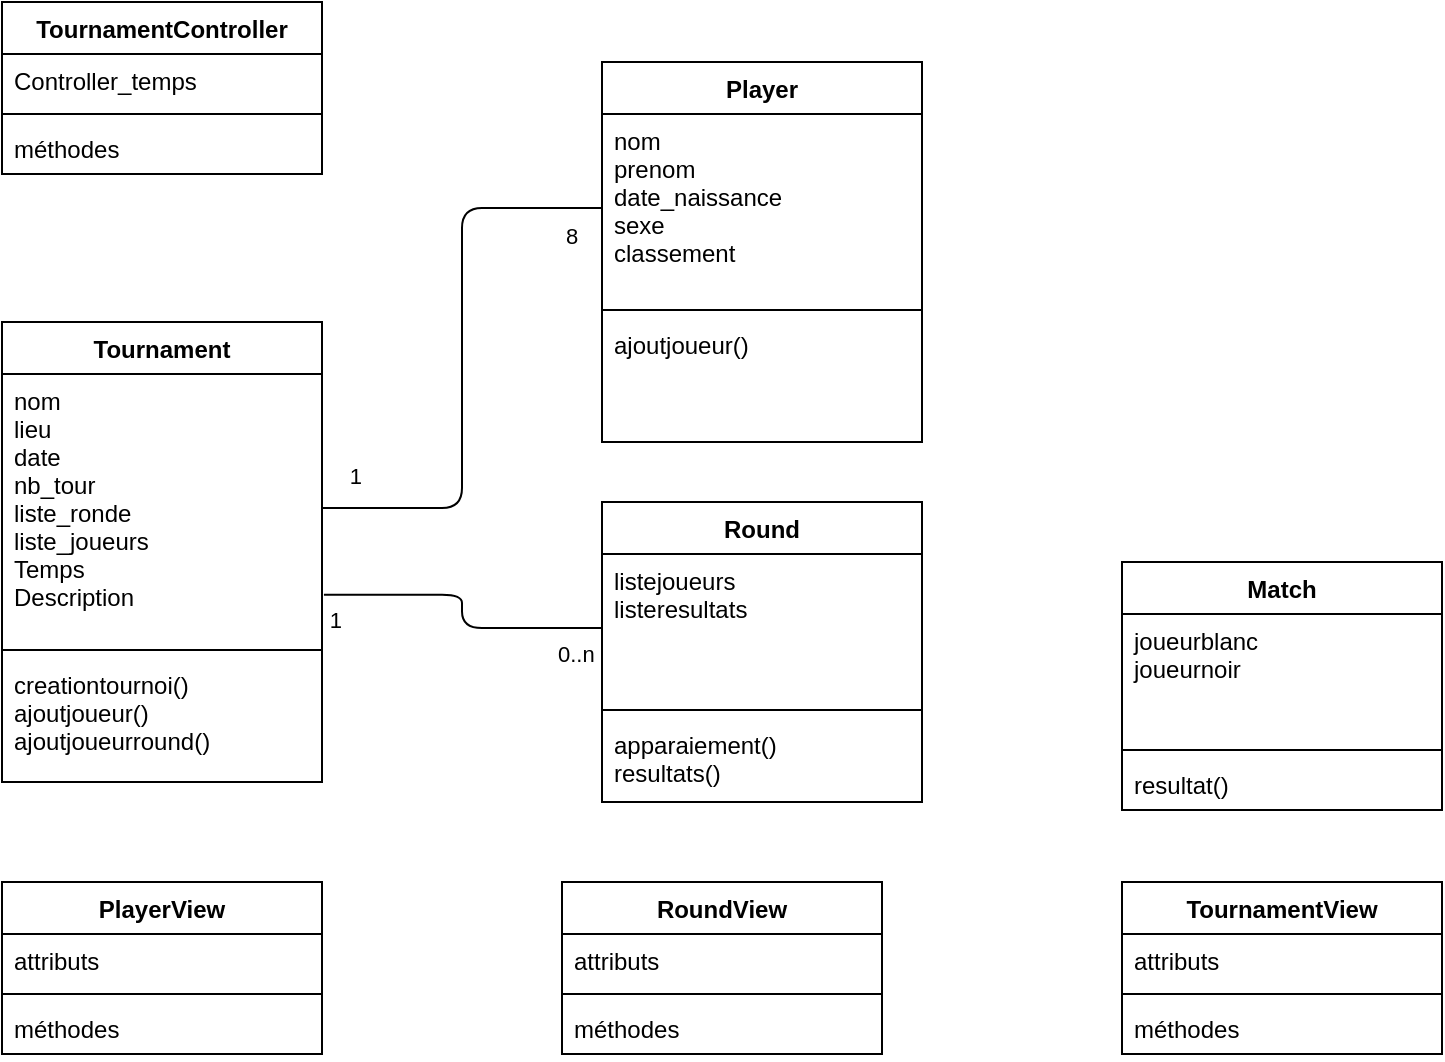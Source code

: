 <mxfile version="14.6.13" type="device"><diagram id="jD-L4EG2EkRNWfBdZqCQ" name="Page-1"><mxGraphModel dx="1106" dy="814" grid="1" gridSize="10" guides="1" tooltips="1" connect="1" arrows="1" fold="1" page="1" pageScale="1" pageWidth="827" pageHeight="1169" math="0" shadow="0"><root><mxCell id="0"/><mxCell id="1" parent="0"/><mxCell id="DvzfocTbg4C-KsFFwemT-1" value="TournamentController" style="swimlane;fontStyle=1;align=center;verticalAlign=top;childLayout=stackLayout;horizontal=1;startSize=26;horizontalStack=0;resizeParent=1;resizeParentMax=0;resizeLast=0;collapsible=1;marginBottom=0;" parent="1" vertex="1"><mxGeometry x="120" y="40" width="160" height="86" as="geometry"/></mxCell><mxCell id="DvzfocTbg4C-KsFFwemT-2" value="Controller_temps" style="text;strokeColor=none;fillColor=none;align=left;verticalAlign=top;spacingLeft=4;spacingRight=4;overflow=hidden;rotatable=0;points=[[0,0.5],[1,0.5]];portConstraint=eastwest;" parent="DvzfocTbg4C-KsFFwemT-1" vertex="1"><mxGeometry y="26" width="160" height="26" as="geometry"/></mxCell><mxCell id="DvzfocTbg4C-KsFFwemT-3" value="" style="line;strokeWidth=1;fillColor=none;align=left;verticalAlign=middle;spacingTop=-1;spacingLeft=3;spacingRight=3;rotatable=0;labelPosition=right;points=[];portConstraint=eastwest;" parent="DvzfocTbg4C-KsFFwemT-1" vertex="1"><mxGeometry y="52" width="160" height="8" as="geometry"/></mxCell><mxCell id="DvzfocTbg4C-KsFFwemT-4" value="méthodes&#10;" style="text;strokeColor=none;fillColor=none;align=left;verticalAlign=top;spacingLeft=4;spacingRight=4;overflow=hidden;rotatable=0;points=[[0,0.5],[1,0.5]];portConstraint=eastwest;" parent="DvzfocTbg4C-KsFFwemT-1" vertex="1"><mxGeometry y="60" width="160" height="26" as="geometry"/></mxCell><mxCell id="eEoG3saoKk7l27hgoE5M-1" value="Round" style="swimlane;fontStyle=1;align=center;verticalAlign=top;childLayout=stackLayout;horizontal=1;startSize=26;horizontalStack=0;resizeParent=1;resizeParentMax=0;resizeLast=0;collapsible=1;marginBottom=0;" parent="1" vertex="1"><mxGeometry x="420" y="290" width="160" height="150" as="geometry"/></mxCell><mxCell id="eEoG3saoKk7l27hgoE5M-2" value="listejoueurs&#10;listeresultats" style="text;strokeColor=none;fillColor=none;align=left;verticalAlign=top;spacingLeft=4;spacingRight=4;overflow=hidden;rotatable=0;points=[[0,0.5],[1,0.5]];portConstraint=eastwest;" parent="eEoG3saoKk7l27hgoE5M-1" vertex="1"><mxGeometry y="26" width="160" height="74" as="geometry"/></mxCell><mxCell id="eEoG3saoKk7l27hgoE5M-3" value="" style="line;strokeWidth=1;fillColor=none;align=left;verticalAlign=middle;spacingTop=-1;spacingLeft=3;spacingRight=3;rotatable=0;labelPosition=right;points=[];portConstraint=eastwest;" parent="eEoG3saoKk7l27hgoE5M-1" vertex="1"><mxGeometry y="100" width="160" height="8" as="geometry"/></mxCell><mxCell id="eEoG3saoKk7l27hgoE5M-4" value="apparaiement()&#10;resultats()" style="text;strokeColor=none;fillColor=none;align=left;verticalAlign=top;spacingLeft=4;spacingRight=4;overflow=hidden;rotatable=0;points=[[0,0.5],[1,0.5]];portConstraint=eastwest;" parent="eEoG3saoKk7l27hgoE5M-1" vertex="1"><mxGeometry y="108" width="160" height="42" as="geometry"/></mxCell><mxCell id="eEoG3saoKk7l27hgoE5M-5" value="Player" style="swimlane;fontStyle=1;align=center;verticalAlign=top;childLayout=stackLayout;horizontal=1;startSize=26;horizontalStack=0;resizeParent=1;resizeParentMax=0;resizeLast=0;collapsible=1;marginBottom=0;" parent="1" vertex="1"><mxGeometry x="420" y="70" width="160" height="190" as="geometry"/></mxCell><mxCell id="eEoG3saoKk7l27hgoE5M-6" value="nom&#10;prenom&#10;date_naissance&#10;sexe&#10;classement" style="text;strokeColor=none;fillColor=none;align=left;verticalAlign=top;spacingLeft=4;spacingRight=4;overflow=hidden;rotatable=0;points=[[0,0.5],[1,0.5]];portConstraint=eastwest;" parent="eEoG3saoKk7l27hgoE5M-5" vertex="1"><mxGeometry y="26" width="160" height="94" as="geometry"/></mxCell><mxCell id="eEoG3saoKk7l27hgoE5M-7" value="" style="line;strokeWidth=1;fillColor=none;align=left;verticalAlign=middle;spacingTop=-1;spacingLeft=3;spacingRight=3;rotatable=0;labelPosition=right;points=[];portConstraint=eastwest;" parent="eEoG3saoKk7l27hgoE5M-5" vertex="1"><mxGeometry y="120" width="160" height="8" as="geometry"/></mxCell><mxCell id="eEoG3saoKk7l27hgoE5M-8" value="ajoutjoueur()&#10;" style="text;strokeColor=none;fillColor=none;align=left;verticalAlign=top;spacingLeft=4;spacingRight=4;overflow=hidden;rotatable=0;points=[[0,0.5],[1,0.5]];portConstraint=eastwest;" parent="eEoG3saoKk7l27hgoE5M-5" vertex="1"><mxGeometry y="128" width="160" height="62" as="geometry"/></mxCell><mxCell id="eEoG3saoKk7l27hgoE5M-9" value="Match" style="swimlane;fontStyle=1;align=center;verticalAlign=top;childLayout=stackLayout;horizontal=1;startSize=26;horizontalStack=0;resizeParent=1;resizeParentMax=0;resizeLast=0;collapsible=1;marginBottom=0;" parent="1" vertex="1"><mxGeometry x="680" y="320" width="160" height="124" as="geometry"/></mxCell><mxCell id="eEoG3saoKk7l27hgoE5M-10" value="joueurblanc&#10;joueurnoir&#10;" style="text;strokeColor=none;fillColor=none;align=left;verticalAlign=top;spacingLeft=4;spacingRight=4;overflow=hidden;rotatable=0;points=[[0,0.5],[1,0.5]];portConstraint=eastwest;" parent="eEoG3saoKk7l27hgoE5M-9" vertex="1"><mxGeometry y="26" width="160" height="64" as="geometry"/></mxCell><mxCell id="eEoG3saoKk7l27hgoE5M-11" value="" style="line;strokeWidth=1;fillColor=none;align=left;verticalAlign=middle;spacingTop=-1;spacingLeft=3;spacingRight=3;rotatable=0;labelPosition=right;points=[];portConstraint=eastwest;" parent="eEoG3saoKk7l27hgoE5M-9" vertex="1"><mxGeometry y="90" width="160" height="8" as="geometry"/></mxCell><mxCell id="eEoG3saoKk7l27hgoE5M-12" value="resultat()" style="text;strokeColor=none;fillColor=none;align=left;verticalAlign=top;spacingLeft=4;spacingRight=4;overflow=hidden;rotatable=0;points=[[0,0.5],[1,0.5]];portConstraint=eastwest;" parent="eEoG3saoKk7l27hgoE5M-9" vertex="1"><mxGeometry y="98" width="160" height="26" as="geometry"/></mxCell><mxCell id="eEoG3saoKk7l27hgoE5M-13" value="PlayerView" style="swimlane;fontStyle=1;align=center;verticalAlign=top;childLayout=stackLayout;horizontal=1;startSize=26;horizontalStack=0;resizeParent=1;resizeParentMax=0;resizeLast=0;collapsible=1;marginBottom=0;" parent="1" vertex="1"><mxGeometry x="120" y="480" width="160" height="86" as="geometry"/></mxCell><mxCell id="eEoG3saoKk7l27hgoE5M-14" value="attributs" style="text;strokeColor=none;fillColor=none;align=left;verticalAlign=top;spacingLeft=4;spacingRight=4;overflow=hidden;rotatable=0;points=[[0,0.5],[1,0.5]];portConstraint=eastwest;" parent="eEoG3saoKk7l27hgoE5M-13" vertex="1"><mxGeometry y="26" width="160" height="26" as="geometry"/></mxCell><mxCell id="eEoG3saoKk7l27hgoE5M-15" value="" style="line;strokeWidth=1;fillColor=none;align=left;verticalAlign=middle;spacingTop=-1;spacingLeft=3;spacingRight=3;rotatable=0;labelPosition=right;points=[];portConstraint=eastwest;" parent="eEoG3saoKk7l27hgoE5M-13" vertex="1"><mxGeometry y="52" width="160" height="8" as="geometry"/></mxCell><mxCell id="eEoG3saoKk7l27hgoE5M-16" value="méthodes&#10;" style="text;strokeColor=none;fillColor=none;align=left;verticalAlign=top;spacingLeft=4;spacingRight=4;overflow=hidden;rotatable=0;points=[[0,0.5],[1,0.5]];portConstraint=eastwest;" parent="eEoG3saoKk7l27hgoE5M-13" vertex="1"><mxGeometry y="60" width="160" height="26" as="geometry"/></mxCell><mxCell id="eEoG3saoKk7l27hgoE5M-17" value="Tournament" style="swimlane;fontStyle=1;align=center;verticalAlign=top;childLayout=stackLayout;horizontal=1;startSize=26;horizontalStack=0;resizeParent=1;resizeParentMax=0;resizeLast=0;collapsible=1;marginBottom=0;" parent="1" vertex="1"><mxGeometry x="120" y="200" width="160" height="230" as="geometry"/></mxCell><mxCell id="eEoG3saoKk7l27hgoE5M-18" value="nom&#10;lieu&#10;date&#10;nb_tour&#10;liste_ronde&#10;liste_joueurs&#10;Temps&#10;Description" style="text;strokeColor=none;fillColor=none;align=left;verticalAlign=top;spacingLeft=4;spacingRight=4;overflow=hidden;rotatable=0;points=[[0,0.5],[1,0.5]];portConstraint=eastwest;" parent="eEoG3saoKk7l27hgoE5M-17" vertex="1"><mxGeometry y="26" width="160" height="134" as="geometry"/></mxCell><mxCell id="eEoG3saoKk7l27hgoE5M-19" value="" style="line;strokeWidth=1;fillColor=none;align=left;verticalAlign=middle;spacingTop=-1;spacingLeft=3;spacingRight=3;rotatable=0;labelPosition=right;points=[];portConstraint=eastwest;" parent="eEoG3saoKk7l27hgoE5M-17" vertex="1"><mxGeometry y="160" width="160" height="8" as="geometry"/></mxCell><mxCell id="eEoG3saoKk7l27hgoE5M-20" value="creationtournoi()&#10;ajoutjoueur()&#10;ajoutjoueurround()&#10;" style="text;strokeColor=none;fillColor=none;align=left;verticalAlign=top;spacingLeft=4;spacingRight=4;overflow=hidden;rotatable=0;points=[[0,0.5],[1,0.5]];portConstraint=eastwest;" parent="eEoG3saoKk7l27hgoE5M-17" vertex="1"><mxGeometry y="168" width="160" height="62" as="geometry"/></mxCell><mxCell id="eEoG3saoKk7l27hgoE5M-21" value="RoundView" style="swimlane;fontStyle=1;align=center;verticalAlign=top;childLayout=stackLayout;horizontal=1;startSize=26;horizontalStack=0;resizeParent=1;resizeParentMax=0;resizeLast=0;collapsible=1;marginBottom=0;" parent="1" vertex="1"><mxGeometry x="400" y="480" width="160" height="86" as="geometry"/></mxCell><mxCell id="eEoG3saoKk7l27hgoE5M-22" value="attributs" style="text;strokeColor=none;fillColor=none;align=left;verticalAlign=top;spacingLeft=4;spacingRight=4;overflow=hidden;rotatable=0;points=[[0,0.5],[1,0.5]];portConstraint=eastwest;" parent="eEoG3saoKk7l27hgoE5M-21" vertex="1"><mxGeometry y="26" width="160" height="26" as="geometry"/></mxCell><mxCell id="eEoG3saoKk7l27hgoE5M-23" value="" style="line;strokeWidth=1;fillColor=none;align=left;verticalAlign=middle;spacingTop=-1;spacingLeft=3;spacingRight=3;rotatable=0;labelPosition=right;points=[];portConstraint=eastwest;" parent="eEoG3saoKk7l27hgoE5M-21" vertex="1"><mxGeometry y="52" width="160" height="8" as="geometry"/></mxCell><mxCell id="eEoG3saoKk7l27hgoE5M-24" value="méthodes&#10;" style="text;strokeColor=none;fillColor=none;align=left;verticalAlign=top;spacingLeft=4;spacingRight=4;overflow=hidden;rotatable=0;points=[[0,0.5],[1,0.5]];portConstraint=eastwest;" parent="eEoG3saoKk7l27hgoE5M-21" vertex="1"><mxGeometry y="60" width="160" height="26" as="geometry"/></mxCell><mxCell id="eEoG3saoKk7l27hgoE5M-25" value="TournamentView" style="swimlane;fontStyle=1;align=center;verticalAlign=top;childLayout=stackLayout;horizontal=1;startSize=26;horizontalStack=0;resizeParent=1;resizeParentMax=0;resizeLast=0;collapsible=1;marginBottom=0;" parent="1" vertex="1"><mxGeometry x="680" y="480" width="160" height="86" as="geometry"/></mxCell><mxCell id="eEoG3saoKk7l27hgoE5M-26" value="attributs" style="text;strokeColor=none;fillColor=none;align=left;verticalAlign=top;spacingLeft=4;spacingRight=4;overflow=hidden;rotatable=0;points=[[0,0.5],[1,0.5]];portConstraint=eastwest;" parent="eEoG3saoKk7l27hgoE5M-25" vertex="1"><mxGeometry y="26" width="160" height="26" as="geometry"/></mxCell><mxCell id="eEoG3saoKk7l27hgoE5M-27" value="" style="line;strokeWidth=1;fillColor=none;align=left;verticalAlign=middle;spacingTop=-1;spacingLeft=3;spacingRight=3;rotatable=0;labelPosition=right;points=[];portConstraint=eastwest;" parent="eEoG3saoKk7l27hgoE5M-25" vertex="1"><mxGeometry y="52" width="160" height="8" as="geometry"/></mxCell><mxCell id="eEoG3saoKk7l27hgoE5M-28" value="méthodes&#10;" style="text;strokeColor=none;fillColor=none;align=left;verticalAlign=top;spacingLeft=4;spacingRight=4;overflow=hidden;rotatable=0;points=[[0,0.5],[1,0.5]];portConstraint=eastwest;" parent="eEoG3saoKk7l27hgoE5M-25" vertex="1"><mxGeometry y="60" width="160" height="26" as="geometry"/></mxCell><mxCell id="eEoG3saoKk7l27hgoE5M-29" value="" style="endArrow=none;html=1;endSize=12;startArrow=none;startSize=14;startFill=0;edgeStyle=orthogonalEdgeStyle;entryX=1;entryY=0.5;entryDx=0;entryDy=0;endFill=0;exitX=0;exitY=0.5;exitDx=0;exitDy=0;" parent="1" source="eEoG3saoKk7l27hgoE5M-6" target="eEoG3saoKk7l27hgoE5M-18" edge="1"><mxGeometry x="-0.333" y="-39" relative="1" as="geometry"><mxPoint x="340" y="340" as="sourcePoint"/><mxPoint x="470" y="550" as="targetPoint"/><mxPoint as="offset"/></mxGeometry></mxCell><mxCell id="eEoG3saoKk7l27hgoE5M-30" value="8" style="edgeLabel;resizable=0;html=1;align=left;verticalAlign=top;" parent="eEoG3saoKk7l27hgoE5M-29" connectable="0" vertex="1"><mxGeometry x="-1" relative="1" as="geometry"><mxPoint x="-20" y="1" as="offset"/></mxGeometry></mxCell><mxCell id="eEoG3saoKk7l27hgoE5M-31" value="1" style="edgeLabel;resizable=0;html=1;align=right;verticalAlign=top;" parent="eEoG3saoKk7l27hgoE5M-29" connectable="0" vertex="1"><mxGeometry x="1" relative="1" as="geometry"><mxPoint x="20.01" y="-29" as="offset"/></mxGeometry></mxCell><mxCell id="hZv6NIjQd51wMGarw1Z9-1" value="" style="endArrow=none;html=1;endSize=12;startArrow=none;startSize=14;startFill=0;edgeStyle=orthogonalEdgeStyle;entryX=1.006;entryY=0.824;entryDx=0;entryDy=0;entryPerimeter=0;exitX=0;exitY=0.5;exitDx=0;exitDy=0;endFill=0;" parent="1" source="eEoG3saoKk7l27hgoE5M-2" target="eEoG3saoKk7l27hgoE5M-18" edge="1"><mxGeometry relative="1" as="geometry"><mxPoint x="450" y="420" as="sourcePoint"/><mxPoint x="610" y="420" as="targetPoint"/></mxGeometry></mxCell><mxCell id="hZv6NIjQd51wMGarw1Z9-2" value="0..n" style="edgeLabel;resizable=0;html=1;align=left;verticalAlign=top;" parent="hZv6NIjQd51wMGarw1Z9-1" connectable="0" vertex="1"><mxGeometry x="-1" relative="1" as="geometry"><mxPoint x="-24" as="offset"/></mxGeometry></mxCell><mxCell id="hZv6NIjQd51wMGarw1Z9-3" value="1" style="edgeLabel;resizable=0;html=1;align=right;verticalAlign=top;" parent="hZv6NIjQd51wMGarw1Z9-1" connectable="0" vertex="1"><mxGeometry x="1" relative="1" as="geometry"><mxPoint x="9" as="offset"/></mxGeometry></mxCell></root></mxGraphModel></diagram></mxfile>